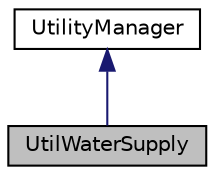 digraph "UtilWaterSupply"
{
 // LATEX_PDF_SIZE
  edge [fontname="Helvetica",fontsize="10",labelfontname="Helvetica",labelfontsize="10"];
  node [fontname="Helvetica",fontsize="10",shape=record];
  Node1 [label="UtilWaterSupply",height=0.2,width=0.4,color="black", fillcolor="grey75", style="filled", fontcolor="black",tooltip="Represents the water supply system."];
  Node2 -> Node1 [dir="back",color="midnightblue",fontsize="10",style="solid",fontname="Helvetica"];
  Node2 [label="UtilityManager",height=0.2,width=0.4,color="black", fillcolor="white", style="filled",URL="$classUtilityManager.html",tooltip="Abstract base class for all concrete utilities in the system."];
}
